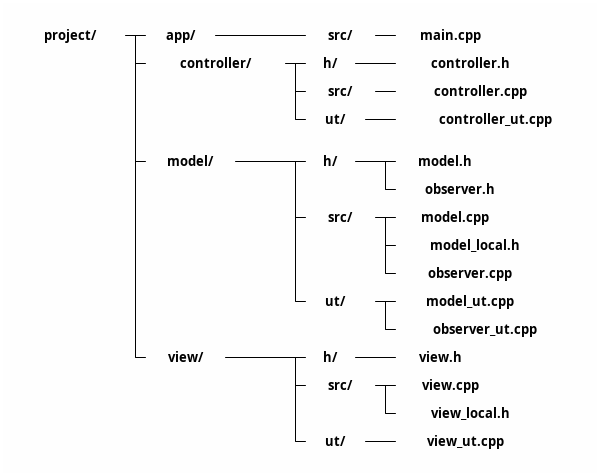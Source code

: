 @startditaa

 project/ -+- app/ --------+- src/ -+- main.cpp
           |                      
           +- controller/ -+- h/ ---+- controller.h
           |               |       
           |               +- src/ -+- controller.cpp
           |               |      
           |               +- ut/ --+- controller_ut.cpp
           |
           |
           +- model/ ------+- h/ ---+- model.h
           |               |        |
           |               |        +- observer.h
           |               |      
           |               +- src/ -+- model.cpp
           |               |        |
           |               |        +- model_local.h
           |               |        |
           |               |        +- observer.cpp
           |               |      
           |               +- ut/  -+- model_ut.cpp
           |                        |
           |                        +- observer_ut.cpp
           |                      
           +- view/ -------+- h/ ---+- view.h
                           |       
                           +- src/ -+- view.cpp
                           |        |
                           |        +- view_local.h
                           |      
                           +- ut/ --+- view_ut.cpp
@endditaa
